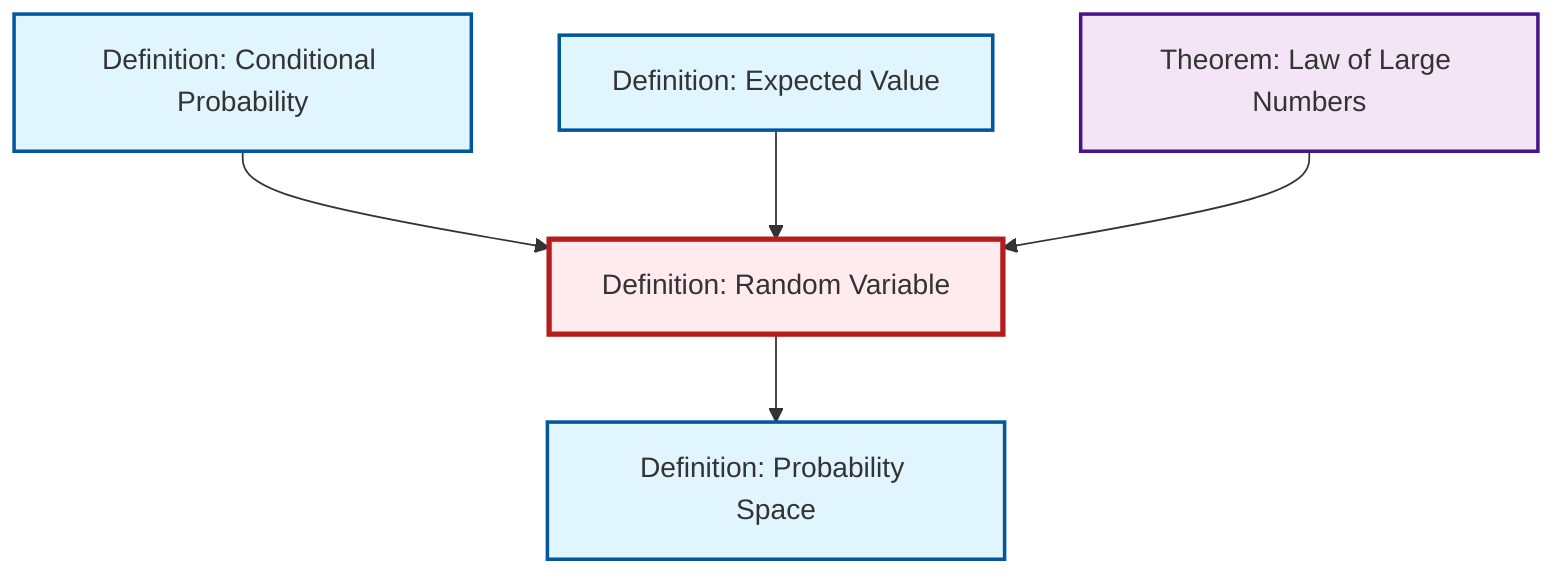 graph TD
    classDef definition fill:#e1f5fe,stroke:#01579b,stroke-width:2px
    classDef theorem fill:#f3e5f5,stroke:#4a148c,stroke-width:2px
    classDef axiom fill:#fff3e0,stroke:#e65100,stroke-width:2px
    classDef example fill:#e8f5e9,stroke:#1b5e20,stroke-width:2px
    classDef current fill:#ffebee,stroke:#b71c1c,stroke-width:3px
    def-random-variable["Definition: Random Variable"]:::definition
    def-probability-space["Definition: Probability Space"]:::definition
    def-expectation["Definition: Expected Value"]:::definition
    thm-law-of-large-numbers["Theorem: Law of Large Numbers"]:::theorem
    def-conditional-probability["Definition: Conditional Probability"]:::definition
    def-conditional-probability --> def-random-variable
    def-expectation --> def-random-variable
    def-random-variable --> def-probability-space
    thm-law-of-large-numbers --> def-random-variable
    class def-random-variable current